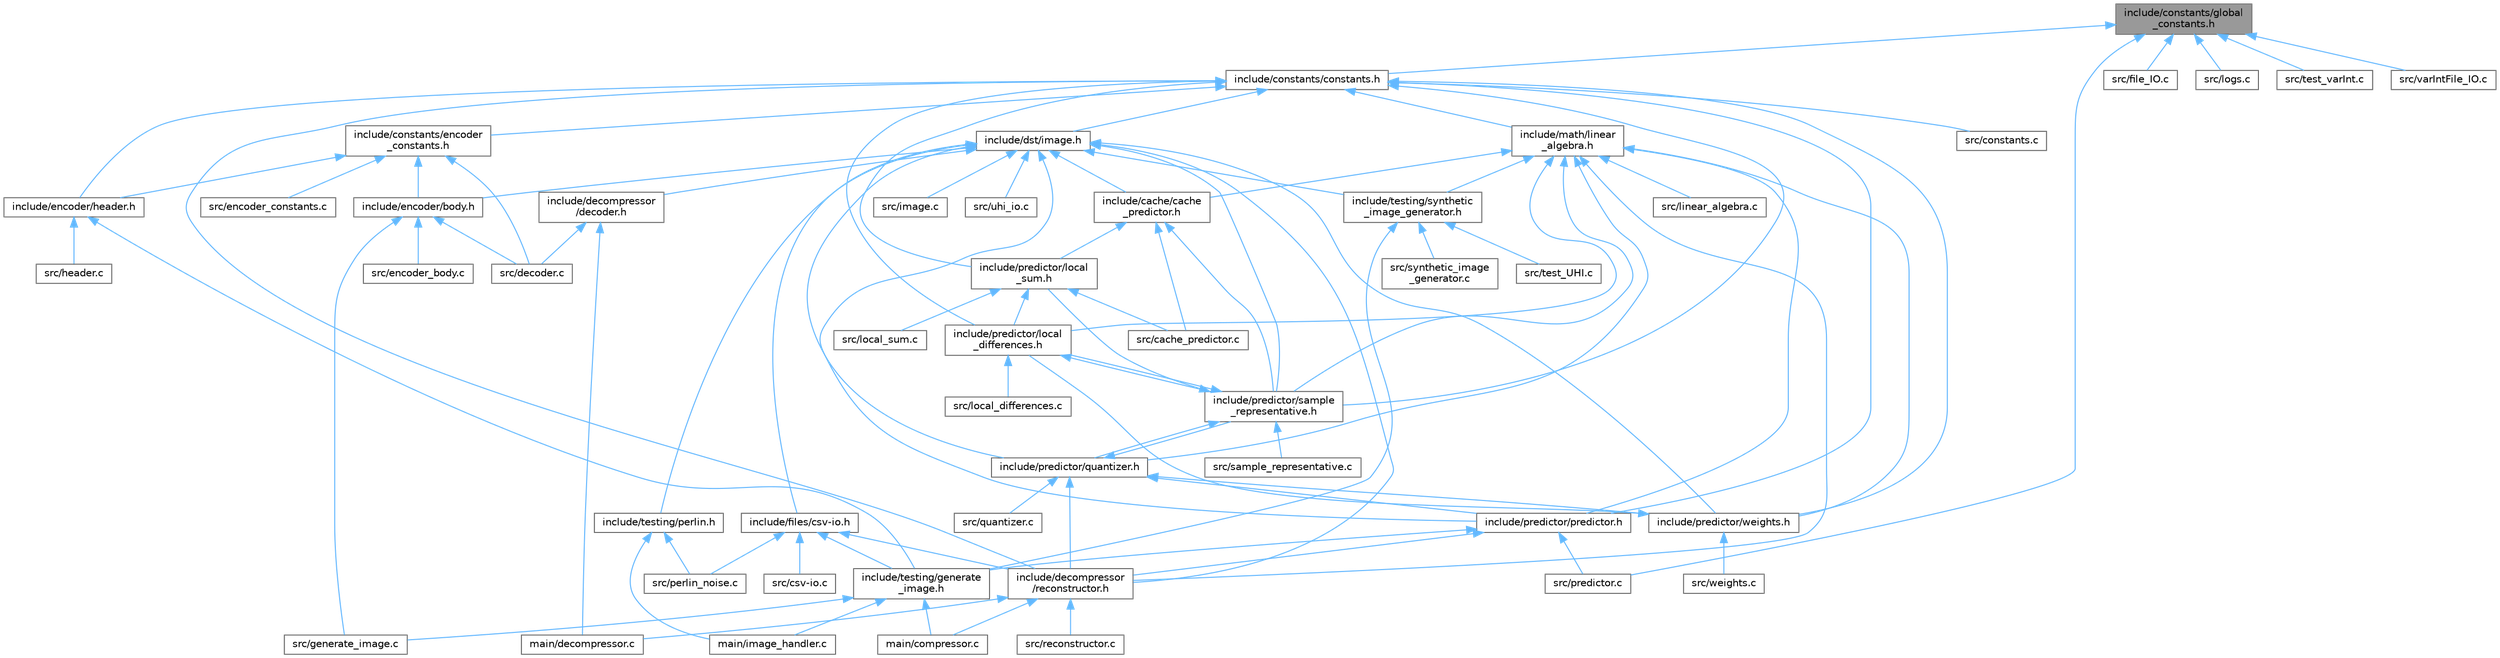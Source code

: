 digraph "include/constants/global_constants.h"
{
 // LATEX_PDF_SIZE
  bgcolor="transparent";
  edge [fontname=Helvetica,fontsize=10,labelfontname=Helvetica,labelfontsize=10];
  node [fontname=Helvetica,fontsize=10,shape=box,height=0.2,width=0.4];
  Node1 [id="Node000001",label="include/constants/global\l_constants.h",height=0.2,width=0.4,color="gray40", fillcolor="grey60", style="filled", fontcolor="black",tooltip=" "];
  Node1 -> Node2 [id="edge175_Node000001_Node000002",dir="back",color="steelblue1",style="solid",tooltip=" "];
  Node2 [id="Node000002",label="include/constants/constants.h",height=0.2,width=0.4,color="grey40", fillcolor="white", style="filled",URL="$d9/db6/a00146.html",tooltip=" "];
  Node2 -> Node3 [id="edge176_Node000002_Node000003",dir="back",color="steelblue1",style="solid",tooltip=" "];
  Node3 [id="Node000003",label="include/constants/encoder\l_constants.h",height=0.2,width=0.4,color="grey40", fillcolor="white", style="filled",URL="$d5/db1/a00140.html",tooltip=" "];
  Node3 -> Node4 [id="edge177_Node000003_Node000004",dir="back",color="steelblue1",style="solid",tooltip=" "];
  Node4 [id="Node000004",label="include/encoder/body.h",height=0.2,width=0.4,color="grey40", fillcolor="white", style="filled",URL="$da/dec/a00080.html",tooltip=" "];
  Node4 -> Node5 [id="edge178_Node000004_Node000005",dir="back",color="steelblue1",style="solid",tooltip=" "];
  Node5 [id="Node000005",label="src/decoder.c",height=0.2,width=0.4,color="grey40", fillcolor="white", style="filled",URL="$d1/dc6/a00347.html",tooltip=" "];
  Node4 -> Node6 [id="edge179_Node000004_Node000006",dir="back",color="steelblue1",style="solid",tooltip=" "];
  Node6 [id="Node000006",label="src/encoder_body.c",height=0.2,width=0.4,color="grey40", fillcolor="white", style="filled",URL="$d9/dd6/a00272.html",tooltip=" "];
  Node4 -> Node7 [id="edge180_Node000004_Node000007",dir="back",color="steelblue1",style="solid",tooltip=" "];
  Node7 [id="Node000007",label="src/generate_image.c",height=0.2,width=0.4,color="grey40", fillcolor="white", style="filled",URL="$d3/d07/a00305.html",tooltip=" "];
  Node3 -> Node8 [id="edge181_Node000003_Node000008",dir="back",color="steelblue1",style="solid",tooltip=" "];
  Node8 [id="Node000008",label="include/encoder/header.h",height=0.2,width=0.4,color="grey40", fillcolor="white", style="filled",URL="$d1/d09/a00077.html",tooltip=" "];
  Node8 -> Node9 [id="edge182_Node000008_Node000009",dir="back",color="steelblue1",style="solid",tooltip=" "];
  Node9 [id="Node000009",label="include/testing/generate\l_image.h",height=0.2,width=0.4,color="grey40", fillcolor="white", style="filled",URL="$df/d03/a00062.html",tooltip=" "];
  Node9 -> Node10 [id="edge183_Node000009_Node000010",dir="back",color="steelblue1",style="solid",tooltip=" "];
  Node10 [id="Node000010",label="main/compressor.c",height=0.2,width=0.4,color="grey40", fillcolor="white", style="filled",URL="$d6/d2d/a00047.html",tooltip=" "];
  Node9 -> Node11 [id="edge184_Node000009_Node000011",dir="back",color="steelblue1",style="solid",tooltip=" "];
  Node11 [id="Node000011",label="main/image_handler.c",height=0.2,width=0.4,color="grey40", fillcolor="white", style="filled",URL="$dc/dee/a00053.html",tooltip=" "];
  Node9 -> Node7 [id="edge185_Node000009_Node000007",dir="back",color="steelblue1",style="solid",tooltip=" "];
  Node8 -> Node12 [id="edge186_Node000008_Node000012",dir="back",color="steelblue1",style="solid",tooltip=" "];
  Node12 [id="Node000012",label="src/header.c",height=0.2,width=0.4,color="grey40", fillcolor="white", style="filled",URL="$dc/d50/a00332.html",tooltip=" "];
  Node3 -> Node5 [id="edge187_Node000003_Node000005",dir="back",color="steelblue1",style="solid",tooltip=" "];
  Node3 -> Node13 [id="edge188_Node000003_Node000013",dir="back",color="steelblue1",style="solid",tooltip=" "];
  Node13 [id="Node000013",label="src/encoder_constants.c",height=0.2,width=0.4,color="grey40", fillcolor="white", style="filled",URL="$de/d55/a00323.html",tooltip=" "];
  Node2 -> Node14 [id="edge189_Node000002_Node000014",dir="back",color="steelblue1",style="solid",tooltip=" "];
  Node14 [id="Node000014",label="include/decompressor\l/reconstructor.h",height=0.2,width=0.4,color="grey40", fillcolor="white", style="filled",URL="$d4/d81/a00110.html",tooltip=" "];
  Node14 -> Node10 [id="edge190_Node000014_Node000010",dir="back",color="steelblue1",style="solid",tooltip=" "];
  Node14 -> Node15 [id="edge191_Node000014_Node000015",dir="back",color="steelblue1",style="solid",tooltip=" "];
  Node15 [id="Node000015",label="main/decompressor.c",height=0.2,width=0.4,color="grey40", fillcolor="white", style="filled",URL="$d5/de0/a00050.html",tooltip=" "];
  Node14 -> Node16 [id="edge192_Node000014_Node000016",dir="back",color="steelblue1",style="solid",tooltip=" "];
  Node16 [id="Node000016",label="src/reconstructor.c",height=0.2,width=0.4,color="grey40", fillcolor="white", style="filled",URL="$d3/d93/a00341.html",tooltip=" "];
  Node2 -> Node17 [id="edge193_Node000002_Node000017",dir="back",color="steelblue1",style="solid",tooltip=" "];
  Node17 [id="Node000017",label="include/dst/image.h",height=0.2,width=0.4,color="grey40", fillcolor="white", style="filled",URL="$d3/d00/a00113.html",tooltip=" "];
  Node17 -> Node18 [id="edge194_Node000017_Node000018",dir="back",color="steelblue1",style="solid",tooltip=" "];
  Node18 [id="Node000018",label="include/cache/cache\l_predictor.h",height=0.2,width=0.4,color="grey40", fillcolor="white", style="filled",URL="$db/db6/a00074.html",tooltip="Deprecated, Used as a buffer for debugging and temporary storage."];
  Node18 -> Node19 [id="edge195_Node000018_Node000019",dir="back",color="steelblue1",style="solid",tooltip=" "];
  Node19 [id="Node000019",label="include/predictor/local\l_sum.h",height=0.2,width=0.4,color="grey40", fillcolor="white", style="filled",URL="$df/d98/a00107.html",tooltip=" "];
  Node19 -> Node20 [id="edge196_Node000019_Node000020",dir="back",color="steelblue1",style="solid",tooltip=" "];
  Node20 [id="Node000020",label="include/predictor/local\l_differences.h",height=0.2,width=0.4,color="grey40", fillcolor="white", style="filled",URL="$d4/d3a/a00101.html",tooltip=" "];
  Node20 -> Node21 [id="edge197_Node000020_Node000021",dir="back",color="steelblue1",style="solid",tooltip=" "];
  Node21 [id="Node000021",label="include/predictor/sample\l_representative.h",height=0.2,width=0.4,color="grey40", fillcolor="white", style="filled",URL="$d1/dc1/a00092.html",tooltip=" "];
  Node21 -> Node20 [id="edge198_Node000021_Node000020",dir="back",color="steelblue1",style="solid",tooltip=" "];
  Node21 -> Node19 [id="edge199_Node000021_Node000019",dir="back",color="steelblue1",style="solid",tooltip=" "];
  Node21 -> Node22 [id="edge200_Node000021_Node000022",dir="back",color="steelblue1",style="solid",tooltip=" "];
  Node22 [id="Node000022",label="include/predictor/quantizer.h",height=0.2,width=0.4,color="grey40", fillcolor="white", style="filled",URL="$d1/d44/a00098.html",tooltip=" "];
  Node22 -> Node14 [id="edge201_Node000022_Node000014",dir="back",color="steelblue1",style="solid",tooltip=" "];
  Node22 -> Node23 [id="edge202_Node000022_Node000023",dir="back",color="steelblue1",style="solid",tooltip=" "];
  Node23 [id="Node000023",label="include/predictor/predictor.h",height=0.2,width=0.4,color="grey40", fillcolor="white", style="filled",URL="$d0/dc2/a00104.html",tooltip=" "];
  Node23 -> Node14 [id="edge203_Node000023_Node000014",dir="back",color="steelblue1",style="solid",tooltip=" "];
  Node23 -> Node9 [id="edge204_Node000023_Node000009",dir="back",color="steelblue1",style="solid",tooltip=" "];
  Node23 -> Node24 [id="edge205_Node000023_Node000024",dir="back",color="steelblue1",style="solid",tooltip=" "];
  Node24 [id="Node000024",label="src/predictor.c",height=0.2,width=0.4,color="grey40", fillcolor="white", style="filled",URL="$d8/d8e/a00344.html",tooltip=" "];
  Node22 -> Node21 [id="edge206_Node000022_Node000021",dir="back",color="steelblue1",style="solid",tooltip=" "];
  Node22 -> Node25 [id="edge207_Node000022_Node000025",dir="back",color="steelblue1",style="solid",tooltip=" "];
  Node25 [id="Node000025",label="include/predictor/weights.h",height=0.2,width=0.4,color="grey40", fillcolor="white", style="filled",URL="$d9/d77/a00095.html",tooltip=" "];
  Node25 -> Node20 [id="edge208_Node000025_Node000020",dir="back",color="steelblue1",style="solid",tooltip=" "];
  Node25 -> Node26 [id="edge209_Node000025_Node000026",dir="back",color="steelblue1",style="solid",tooltip=" "];
  Node26 [id="Node000026",label="src/weights.c",height=0.2,width=0.4,color="grey40", fillcolor="white", style="filled",URL="$db/dc3/a00284.html",tooltip=" "];
  Node22 -> Node27 [id="edge210_Node000022_Node000027",dir="back",color="steelblue1",style="solid",tooltip=" "];
  Node27 [id="Node000027",label="src/quantizer.c",height=0.2,width=0.4,color="grey40", fillcolor="white", style="filled",URL="$d6/d7f/a00287.html",tooltip=" "];
  Node21 -> Node28 [id="edge211_Node000021_Node000028",dir="back",color="steelblue1",style="solid",tooltip=" "];
  Node28 [id="Node000028",label="src/sample_representative.c",height=0.2,width=0.4,color="grey40", fillcolor="white", style="filled",URL="$db/d7b/a00296.html",tooltip=" "];
  Node20 -> Node29 [id="edge212_Node000020_Node000029",dir="back",color="steelblue1",style="solid",tooltip=" "];
  Node29 [id="Node000029",label="src/local_differences.c",height=0.2,width=0.4,color="grey40", fillcolor="white", style="filled",URL="$da/de0/a00317.html",tooltip=" "];
  Node19 -> Node30 [id="edge213_Node000019_Node000030",dir="back",color="steelblue1",style="solid",tooltip=" "];
  Node30 [id="Node000030",label="src/cache_predictor.c",height=0.2,width=0.4,color="grey40", fillcolor="white", style="filled",URL="$df/d95/a00299.html",tooltip=" "];
  Node19 -> Node31 [id="edge214_Node000019_Node000031",dir="back",color="steelblue1",style="solid",tooltip=" "];
  Node31 [id="Node000031",label="src/local_sum.c",height=0.2,width=0.4,color="grey40", fillcolor="white", style="filled",URL="$d2/d04/a00281.html",tooltip=" "];
  Node18 -> Node21 [id="edge215_Node000018_Node000021",dir="back",color="steelblue1",style="solid",tooltip=" "];
  Node18 -> Node30 [id="edge216_Node000018_Node000030",dir="back",color="steelblue1",style="solid",tooltip=" "];
  Node17 -> Node32 [id="edge217_Node000017_Node000032",dir="back",color="steelblue1",style="solid",tooltip=" "];
  Node32 [id="Node000032",label="include/decompressor\l/decoder.h",height=0.2,width=0.4,color="grey40", fillcolor="white", style="filled",URL="$d3/d00/a00785.html",tooltip=" "];
  Node32 -> Node15 [id="edge218_Node000032_Node000015",dir="back",color="steelblue1",style="solid",tooltip=" "];
  Node32 -> Node5 [id="edge219_Node000032_Node000005",dir="back",color="steelblue1",style="solid",tooltip=" "];
  Node17 -> Node14 [id="edge220_Node000017_Node000014",dir="back",color="steelblue1",style="solid",tooltip=" "];
  Node17 -> Node4 [id="edge221_Node000017_Node000004",dir="back",color="steelblue1",style="solid",tooltip=" "];
  Node17 -> Node33 [id="edge222_Node000017_Node000033",dir="back",color="steelblue1",style="solid",tooltip=" "];
  Node33 [id="Node000033",label="include/files/csv-io.h",height=0.2,width=0.4,color="grey40", fillcolor="white", style="filled",URL="$dc/dfe/a00125.html",tooltip=" "];
  Node33 -> Node14 [id="edge223_Node000033_Node000014",dir="back",color="steelblue1",style="solid",tooltip=" "];
  Node33 -> Node9 [id="edge224_Node000033_Node000009",dir="back",color="steelblue1",style="solid",tooltip=" "];
  Node33 -> Node34 [id="edge225_Node000033_Node000034",dir="back",color="steelblue1",style="solid",tooltip=" "];
  Node34 [id="Node000034",label="src/csv-io.c",height=0.2,width=0.4,color="grey40", fillcolor="white", style="filled",URL="$df/da9/a00263.html",tooltip=" "];
  Node33 -> Node35 [id="edge226_Node000033_Node000035",dir="back",color="steelblue1",style="solid",tooltip=" "];
  Node35 [id="Node000035",label="src/perlin_noise.c",height=0.2,width=0.4,color="grey40", fillcolor="white", style="filled",URL="$d0/d61/a00302.html",tooltip=" "];
  Node17 -> Node23 [id="edge227_Node000017_Node000023",dir="back",color="steelblue1",style="solid",tooltip=" "];
  Node17 -> Node22 [id="edge228_Node000017_Node000022",dir="back",color="steelblue1",style="solid",tooltip=" "];
  Node17 -> Node21 [id="edge229_Node000017_Node000021",dir="back",color="steelblue1",style="solid",tooltip=" "];
  Node17 -> Node25 [id="edge230_Node000017_Node000025",dir="back",color="steelblue1",style="solid",tooltip=" "];
  Node17 -> Node36 [id="edge231_Node000017_Node000036",dir="back",color="steelblue1",style="solid",tooltip=" "];
  Node36 [id="Node000036",label="include/testing/perlin.h",height=0.2,width=0.4,color="grey40", fillcolor="white", style="filled",URL="$da/d24/a00068.html",tooltip=" "];
  Node36 -> Node11 [id="edge232_Node000036_Node000011",dir="back",color="steelblue1",style="solid",tooltip=" "];
  Node36 -> Node35 [id="edge233_Node000036_Node000035",dir="back",color="steelblue1",style="solid",tooltip=" "];
  Node17 -> Node37 [id="edge234_Node000017_Node000037",dir="back",color="steelblue1",style="solid",tooltip=" "];
  Node37 [id="Node000037",label="include/testing/synthetic\l_image_generator.h",height=0.2,width=0.4,color="grey40", fillcolor="white", style="filled",URL="$de/de1/a00065.html",tooltip=" "];
  Node37 -> Node9 [id="edge235_Node000037_Node000009",dir="back",color="steelblue1",style="solid",tooltip=" "];
  Node37 -> Node38 [id="edge236_Node000037_Node000038",dir="back",color="steelblue1",style="solid",tooltip=" "];
  Node38 [id="Node000038",label="src/synthetic_image\l_generator.c",height=0.2,width=0.4,color="grey40", fillcolor="white", style="filled",URL="$dd/d4e/a00329.html",tooltip=" "];
  Node37 -> Node39 [id="edge237_Node000037_Node000039",dir="back",color="steelblue1",style="solid",tooltip=" "];
  Node39 [id="Node000039",label="src/test_UHI.c",height=0.2,width=0.4,color="grey40", fillcolor="white", style="filled",URL="$d3/d5e/a00275.html",tooltip=" "];
  Node17 -> Node40 [id="edge238_Node000017_Node000040",dir="back",color="steelblue1",style="solid",tooltip=" "];
  Node40 [id="Node000040",label="src/image.c",height=0.2,width=0.4,color="grey40", fillcolor="white", style="filled",URL="$d0/d39/a00314.html",tooltip=" "];
  Node17 -> Node41 [id="edge239_Node000017_Node000041",dir="back",color="steelblue1",style="solid",tooltip=" "];
  Node41 [id="Node000041",label="src/uhi_io.c",height=0.2,width=0.4,color="grey40", fillcolor="white", style="filled",URL="$d1/d5d/a00311.html",tooltip=" "];
  Node2 -> Node8 [id="edge240_Node000002_Node000008",dir="back",color="steelblue1",style="solid",tooltip=" "];
  Node2 -> Node42 [id="edge241_Node000002_Node000042",dir="back",color="steelblue1",style="solid",tooltip=" "];
  Node42 [id="Node000042",label="include/math/linear\l_algebra.h",height=0.2,width=0.4,color="grey40", fillcolor="white", style="filled",URL="$da/d1e/a00149.html",tooltip=" "];
  Node42 -> Node18 [id="edge242_Node000042_Node000018",dir="back",color="steelblue1",style="solid",tooltip=" "];
  Node42 -> Node14 [id="edge243_Node000042_Node000014",dir="back",color="steelblue1",style="solid",tooltip=" "];
  Node42 -> Node20 [id="edge244_Node000042_Node000020",dir="back",color="steelblue1",style="solid",tooltip=" "];
  Node42 -> Node23 [id="edge245_Node000042_Node000023",dir="back",color="steelblue1",style="solid",tooltip=" "];
  Node42 -> Node22 [id="edge246_Node000042_Node000022",dir="back",color="steelblue1",style="solid",tooltip=" "];
  Node42 -> Node21 [id="edge247_Node000042_Node000021",dir="back",color="steelblue1",style="solid",tooltip=" "];
  Node42 -> Node25 [id="edge248_Node000042_Node000025",dir="back",color="steelblue1",style="solid",tooltip=" "];
  Node42 -> Node37 [id="edge249_Node000042_Node000037",dir="back",color="steelblue1",style="solid",tooltip=" "];
  Node42 -> Node43 [id="edge250_Node000042_Node000043",dir="back",color="steelblue1",style="solid",tooltip=" "];
  Node43 [id="Node000043",label="src/linear_algebra.c",height=0.2,width=0.4,color="grey40", fillcolor="white", style="filled",URL="$df/d91/a00335.html",tooltip=" "];
  Node2 -> Node20 [id="edge251_Node000002_Node000020",dir="back",color="steelblue1",style="solid",tooltip=" "];
  Node2 -> Node19 [id="edge252_Node000002_Node000019",dir="back",color="steelblue1",style="solid",tooltip=" "];
  Node2 -> Node23 [id="edge253_Node000002_Node000023",dir="back",color="steelblue1",style="solid",tooltip=" "];
  Node2 -> Node21 [id="edge254_Node000002_Node000021",dir="back",color="steelblue1",style="solid",tooltip=" "];
  Node2 -> Node25 [id="edge255_Node000002_Node000025",dir="back",color="steelblue1",style="solid",tooltip=" "];
  Node2 -> Node44 [id="edge256_Node000002_Node000044",dir="back",color="steelblue1",style="solid",tooltip=" "];
  Node44 [id="Node000044",label="src/constants.c",height=0.2,width=0.4,color="grey40", fillcolor="white", style="filled",URL="$de/d25/a00290.html",tooltip=" "];
  Node1 -> Node45 [id="edge257_Node000001_Node000045",dir="back",color="steelblue1",style="solid",tooltip=" "];
  Node45 [id="Node000045",label="src/file_IO.c",height=0.2,width=0.4,color="grey40", fillcolor="white", style="filled",URL="$dc/d5d/a00278.html",tooltip=" "];
  Node1 -> Node46 [id="edge258_Node000001_Node000046",dir="back",color="steelblue1",style="solid",tooltip=" "];
  Node46 [id="Node000046",label="src/logs.c",height=0.2,width=0.4,color="grey40", fillcolor="white", style="filled",URL="$d5/d42/a00269.html",tooltip=" "];
  Node1 -> Node24 [id="edge259_Node000001_Node000024",dir="back",color="steelblue1",style="solid",tooltip=" "];
  Node1 -> Node47 [id="edge260_Node000001_Node000047",dir="back",color="steelblue1",style="solid",tooltip=" "];
  Node47 [id="Node000047",label="src/test_varInt.c",height=0.2,width=0.4,color="grey40", fillcolor="white", style="filled",URL="$d8/d23/a00326.html",tooltip=" "];
  Node1 -> Node48 [id="edge261_Node000001_Node000048",dir="back",color="steelblue1",style="solid",tooltip=" "];
  Node48 [id="Node000048",label="src/varIntFile_IO.c",height=0.2,width=0.4,color="grey40", fillcolor="white", style="filled",URL="$dc/d84/a00338.html",tooltip=" "];
}
